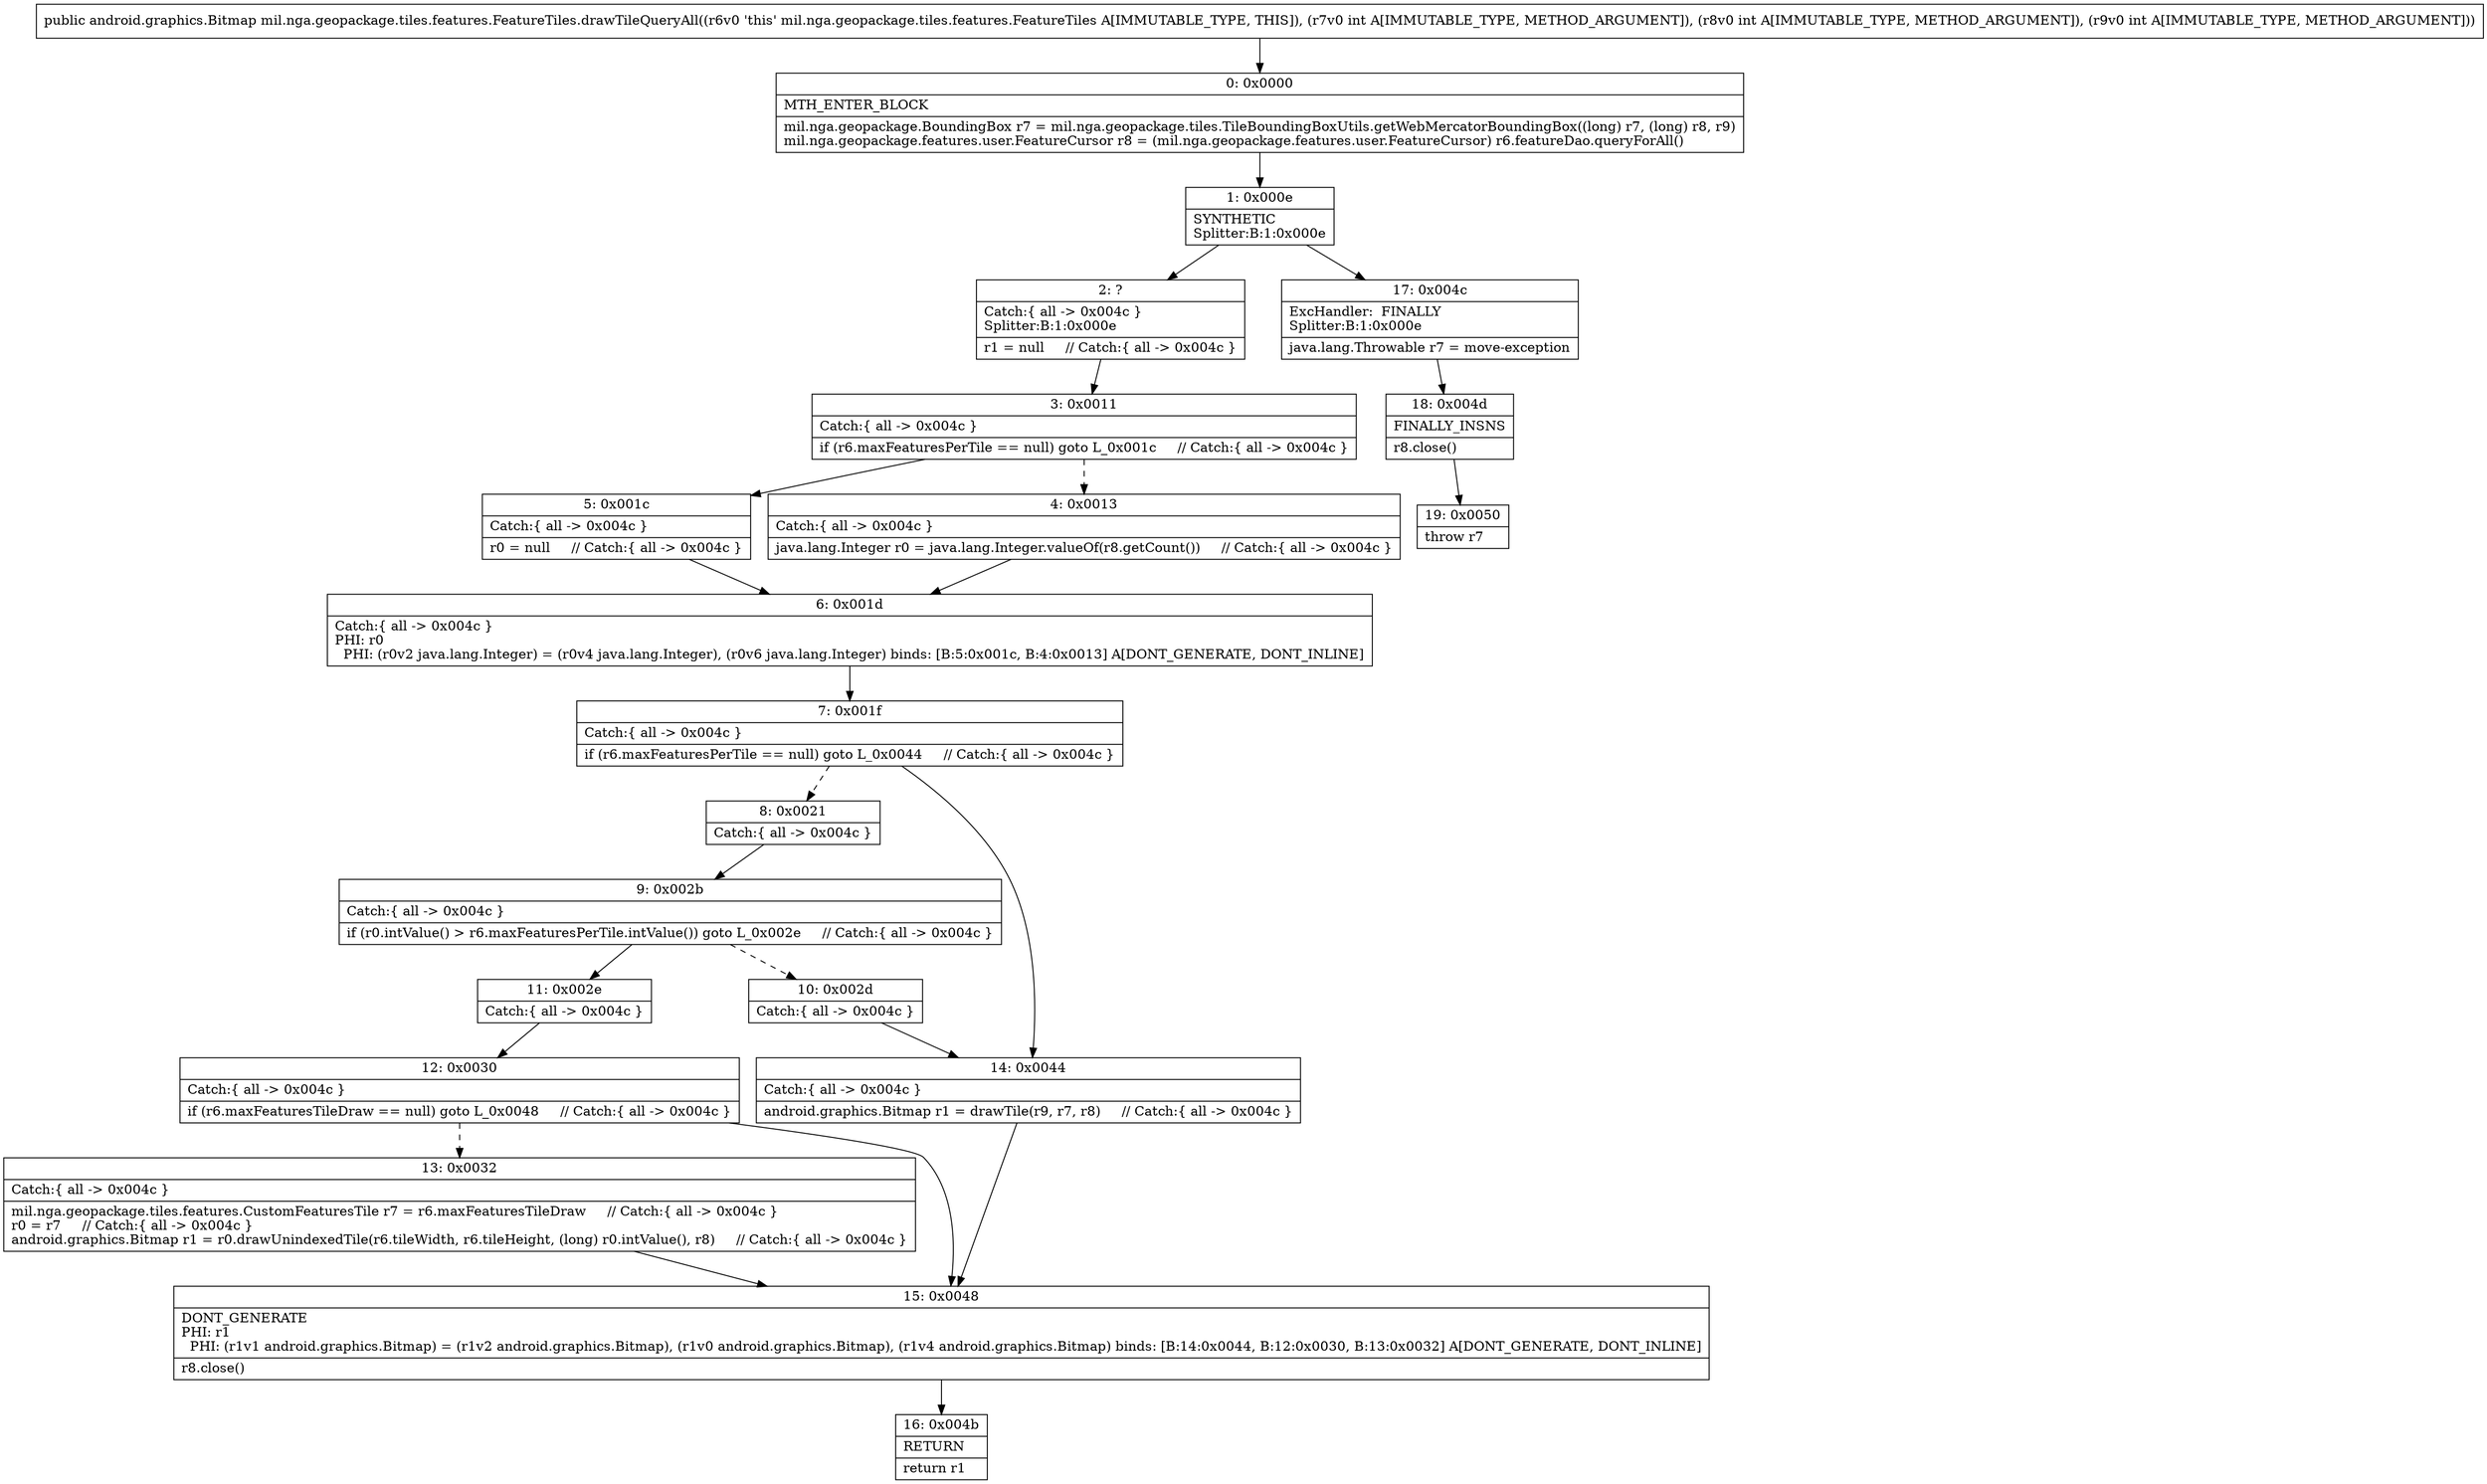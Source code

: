 digraph "CFG formil.nga.geopackage.tiles.features.FeatureTiles.drawTileQueryAll(III)Landroid\/graphics\/Bitmap;" {
Node_0 [shape=record,label="{0\:\ 0x0000|MTH_ENTER_BLOCK\l|mil.nga.geopackage.BoundingBox r7 = mil.nga.geopackage.tiles.TileBoundingBoxUtils.getWebMercatorBoundingBox((long) r7, (long) r8, r9)\lmil.nga.geopackage.features.user.FeatureCursor r8 = (mil.nga.geopackage.features.user.FeatureCursor) r6.featureDao.queryForAll()\l}"];
Node_1 [shape=record,label="{1\:\ 0x000e|SYNTHETIC\lSplitter:B:1:0x000e\l}"];
Node_2 [shape=record,label="{2\:\ ?|Catch:\{ all \-\> 0x004c \}\lSplitter:B:1:0x000e\l|r1 = null     \/\/ Catch:\{ all \-\> 0x004c \}\l}"];
Node_3 [shape=record,label="{3\:\ 0x0011|Catch:\{ all \-\> 0x004c \}\l|if (r6.maxFeaturesPerTile == null) goto L_0x001c     \/\/ Catch:\{ all \-\> 0x004c \}\l}"];
Node_4 [shape=record,label="{4\:\ 0x0013|Catch:\{ all \-\> 0x004c \}\l|java.lang.Integer r0 = java.lang.Integer.valueOf(r8.getCount())     \/\/ Catch:\{ all \-\> 0x004c \}\l}"];
Node_5 [shape=record,label="{5\:\ 0x001c|Catch:\{ all \-\> 0x004c \}\l|r0 = null     \/\/ Catch:\{ all \-\> 0x004c \}\l}"];
Node_6 [shape=record,label="{6\:\ 0x001d|Catch:\{ all \-\> 0x004c \}\lPHI: r0 \l  PHI: (r0v2 java.lang.Integer) = (r0v4 java.lang.Integer), (r0v6 java.lang.Integer) binds: [B:5:0x001c, B:4:0x0013] A[DONT_GENERATE, DONT_INLINE]\l}"];
Node_7 [shape=record,label="{7\:\ 0x001f|Catch:\{ all \-\> 0x004c \}\l|if (r6.maxFeaturesPerTile == null) goto L_0x0044     \/\/ Catch:\{ all \-\> 0x004c \}\l}"];
Node_8 [shape=record,label="{8\:\ 0x0021|Catch:\{ all \-\> 0x004c \}\l}"];
Node_9 [shape=record,label="{9\:\ 0x002b|Catch:\{ all \-\> 0x004c \}\l|if (r0.intValue() \> r6.maxFeaturesPerTile.intValue()) goto L_0x002e     \/\/ Catch:\{ all \-\> 0x004c \}\l}"];
Node_10 [shape=record,label="{10\:\ 0x002d|Catch:\{ all \-\> 0x004c \}\l}"];
Node_11 [shape=record,label="{11\:\ 0x002e|Catch:\{ all \-\> 0x004c \}\l}"];
Node_12 [shape=record,label="{12\:\ 0x0030|Catch:\{ all \-\> 0x004c \}\l|if (r6.maxFeaturesTileDraw == null) goto L_0x0048     \/\/ Catch:\{ all \-\> 0x004c \}\l}"];
Node_13 [shape=record,label="{13\:\ 0x0032|Catch:\{ all \-\> 0x004c \}\l|mil.nga.geopackage.tiles.features.CustomFeaturesTile r7 = r6.maxFeaturesTileDraw     \/\/ Catch:\{ all \-\> 0x004c \}\lr0 = r7     \/\/ Catch:\{ all \-\> 0x004c \}\landroid.graphics.Bitmap r1 = r0.drawUnindexedTile(r6.tileWidth, r6.tileHeight, (long) r0.intValue(), r8)     \/\/ Catch:\{ all \-\> 0x004c \}\l}"];
Node_14 [shape=record,label="{14\:\ 0x0044|Catch:\{ all \-\> 0x004c \}\l|android.graphics.Bitmap r1 = drawTile(r9, r7, r8)     \/\/ Catch:\{ all \-\> 0x004c \}\l}"];
Node_15 [shape=record,label="{15\:\ 0x0048|DONT_GENERATE\lPHI: r1 \l  PHI: (r1v1 android.graphics.Bitmap) = (r1v2 android.graphics.Bitmap), (r1v0 android.graphics.Bitmap), (r1v4 android.graphics.Bitmap) binds: [B:14:0x0044, B:12:0x0030, B:13:0x0032] A[DONT_GENERATE, DONT_INLINE]\l|r8.close()\l}"];
Node_16 [shape=record,label="{16\:\ 0x004b|RETURN\l|return r1\l}"];
Node_17 [shape=record,label="{17\:\ 0x004c|ExcHandler:  FINALLY\lSplitter:B:1:0x000e\l|java.lang.Throwable r7 = move\-exception\l}"];
Node_18 [shape=record,label="{18\:\ 0x004d|FINALLY_INSNS\l|r8.close()\l}"];
Node_19 [shape=record,label="{19\:\ 0x0050|throw r7\l}"];
MethodNode[shape=record,label="{public android.graphics.Bitmap mil.nga.geopackage.tiles.features.FeatureTiles.drawTileQueryAll((r6v0 'this' mil.nga.geopackage.tiles.features.FeatureTiles A[IMMUTABLE_TYPE, THIS]), (r7v0 int A[IMMUTABLE_TYPE, METHOD_ARGUMENT]), (r8v0 int A[IMMUTABLE_TYPE, METHOD_ARGUMENT]), (r9v0 int A[IMMUTABLE_TYPE, METHOD_ARGUMENT])) }"];
MethodNode -> Node_0;
Node_0 -> Node_1;
Node_1 -> Node_2;
Node_1 -> Node_17;
Node_2 -> Node_3;
Node_3 -> Node_4[style=dashed];
Node_3 -> Node_5;
Node_4 -> Node_6;
Node_5 -> Node_6;
Node_6 -> Node_7;
Node_7 -> Node_8[style=dashed];
Node_7 -> Node_14;
Node_8 -> Node_9;
Node_9 -> Node_10[style=dashed];
Node_9 -> Node_11;
Node_10 -> Node_14;
Node_11 -> Node_12;
Node_12 -> Node_13[style=dashed];
Node_12 -> Node_15;
Node_13 -> Node_15;
Node_14 -> Node_15;
Node_15 -> Node_16;
Node_17 -> Node_18;
Node_18 -> Node_19;
}

